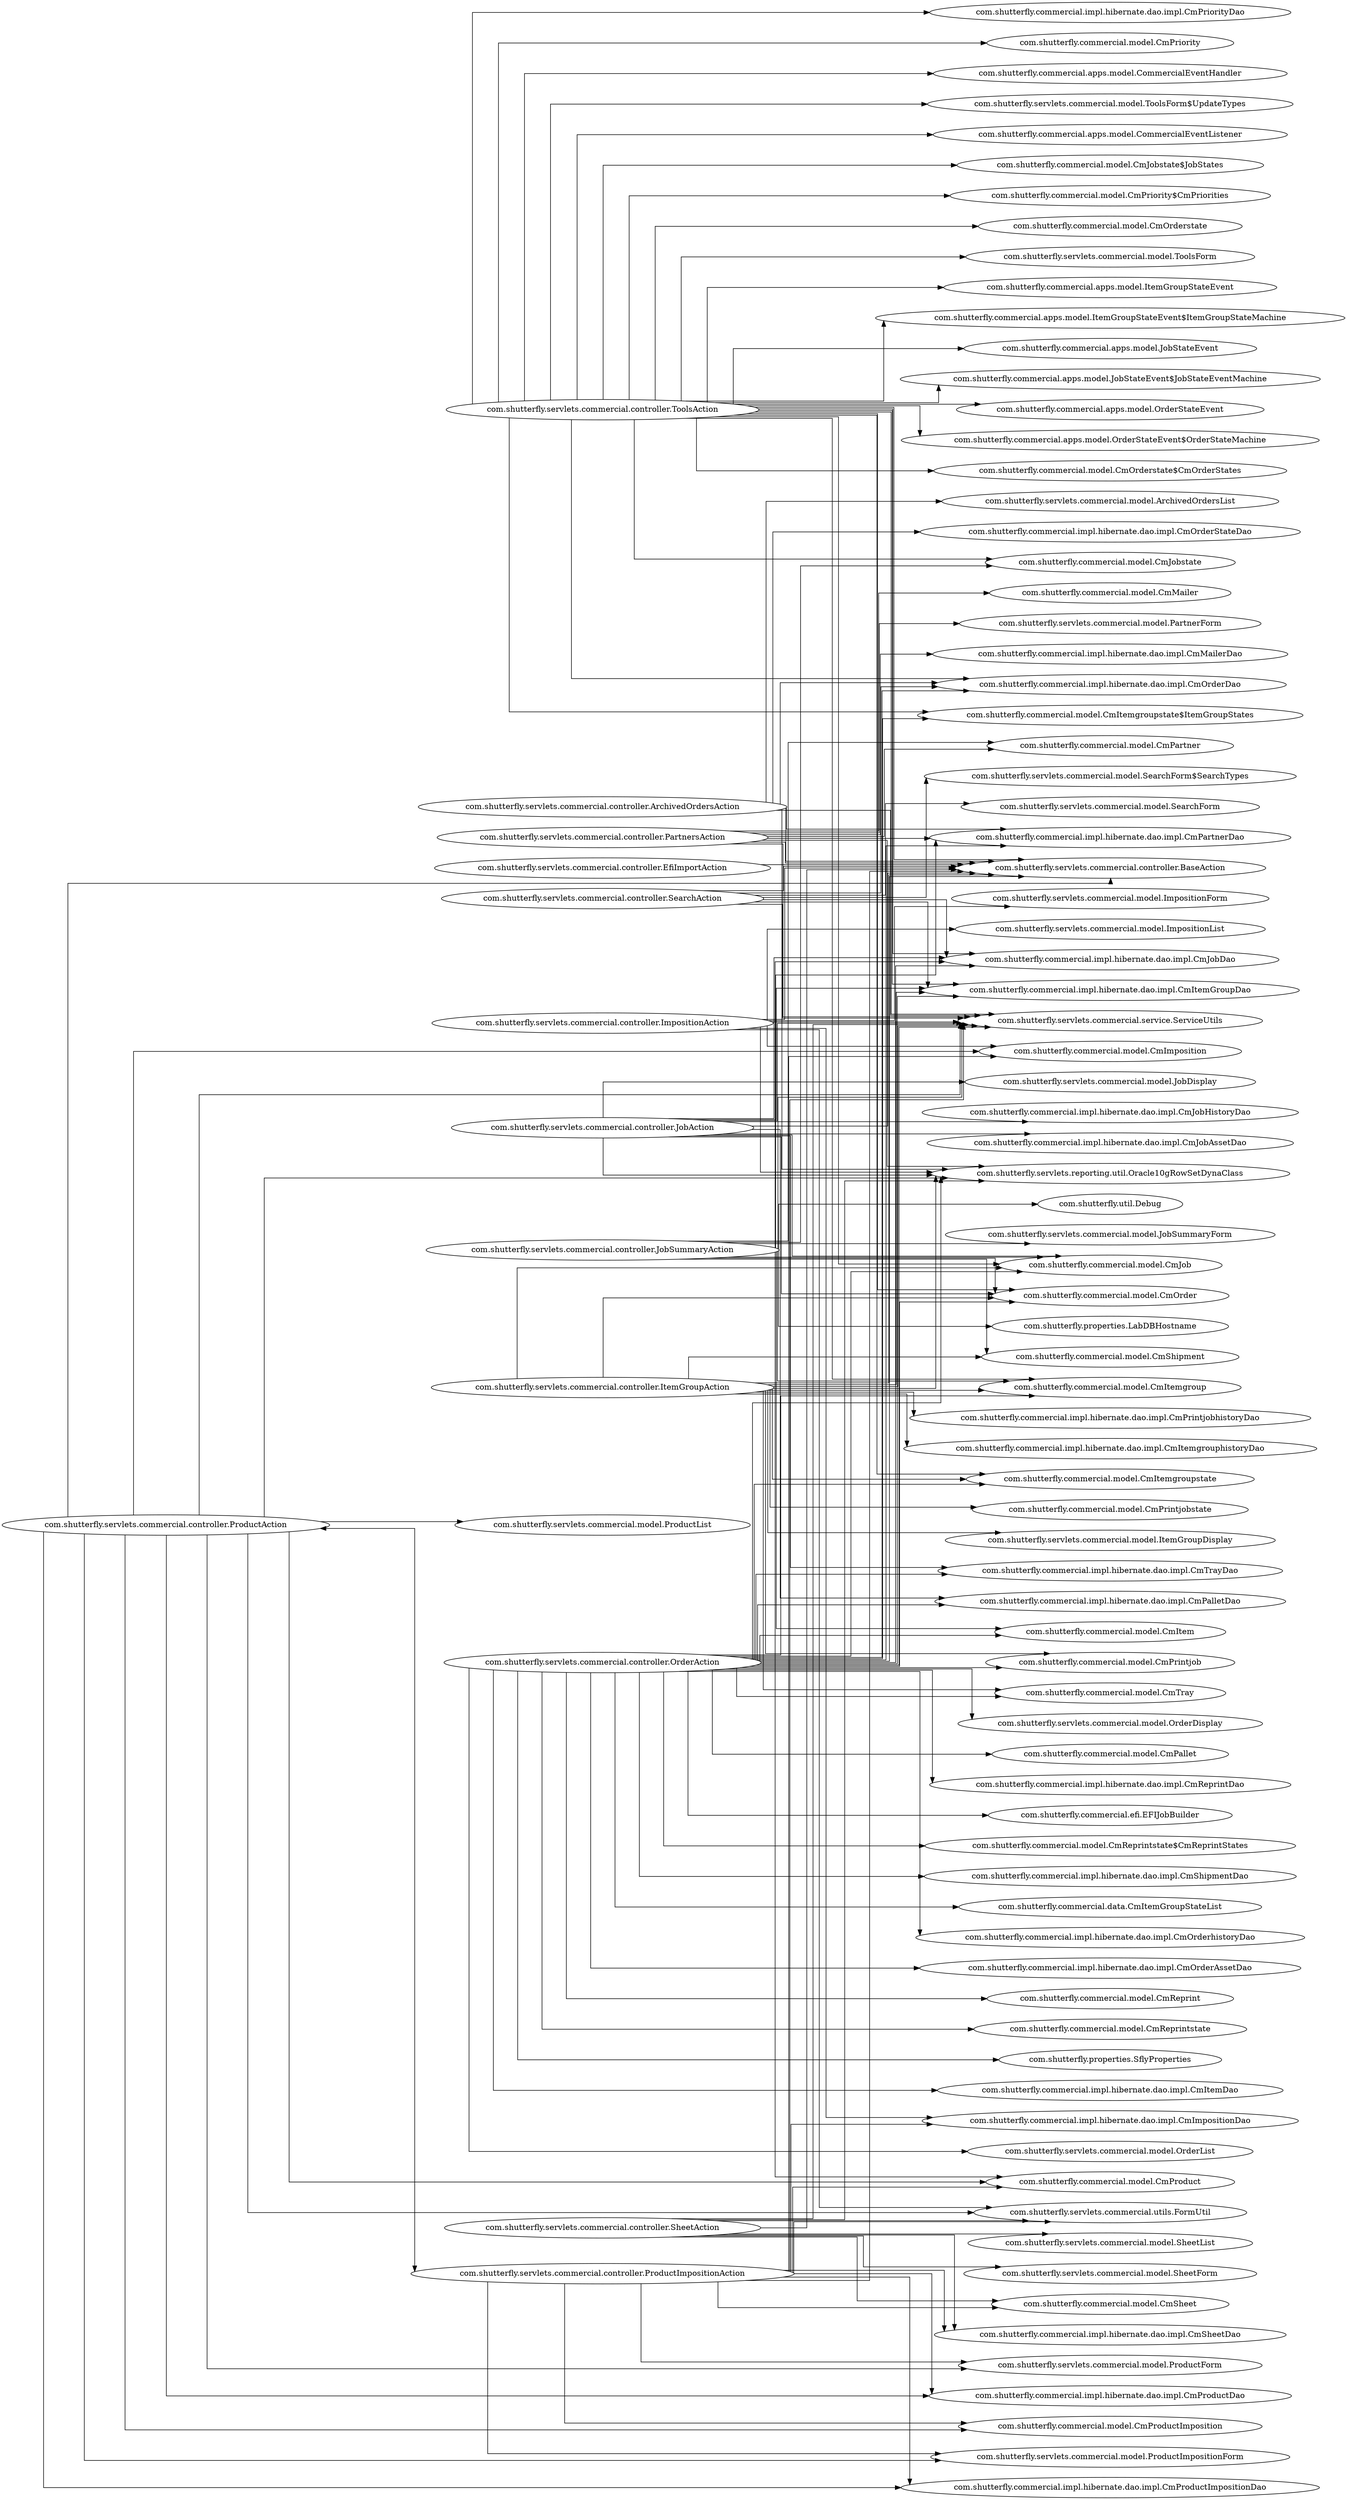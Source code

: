 digraph dependencyGraph {
 concentrate=true;
 rankdir="LR"; 
ranksep="2.0";
"com.shutterfly.servlets.commercial.controller.ArchivedOrdersAction"; 
"com.shutterfly.servlets.commercial.controller.ArchivedOrdersAction"->"com.shutterfly.servlets.commercial.controller.BaseAction";
"com.shutterfly.servlets.commercial.controller.ArchivedOrdersAction"->"com.shutterfly.servlets.commercial.model.ArchivedOrdersList";
"com.shutterfly.servlets.commercial.controller.ArchivedOrdersAction"->"com.shutterfly.commercial.impl.hibernate.dao.impl.CmOrderStateDao";
"com.shutterfly.servlets.commercial.controller.ArchivedOrdersAction"->"com.shutterfly.commercial.impl.hibernate.dao.impl.CmPartnerDao";
"com.shutterfly.servlets.commercial.controller.ArchivedOrdersAction"->"com.shutterfly.commercial.impl.hibernate.dao.impl.CmOrderDao";
"com.shutterfly.servlets.commercial.controller.ArchivedOrdersAction"->"com.shutterfly.servlets.reporting.util.Oracle10gRowSetDynaClass";
"com.shutterfly.servlets.commercial.controller.ArchivedOrdersAction"->"com.shutterfly.servlets.commercial.service.ServiceUtils";
"com.shutterfly.servlets.commercial.controller.BaseAction"; 
"com.shutterfly.servlets.commercial.controller.EfiImportAction"; 
"com.shutterfly.servlets.commercial.controller.EfiImportAction"->"com.shutterfly.servlets.commercial.controller.BaseAction";
"com.shutterfly.servlets.commercial.controller.ImpositionAction"; 
"com.shutterfly.servlets.commercial.controller.ImpositionAction"->"com.shutterfly.servlets.commercial.controller.BaseAction";
"com.shutterfly.servlets.commercial.controller.ImpositionAction"->"com.shutterfly.servlets.commercial.model.ImpositionForm";
"com.shutterfly.servlets.commercial.controller.ImpositionAction"->"com.shutterfly.servlets.commercial.model.ImpositionList";
"com.shutterfly.servlets.commercial.controller.ImpositionAction"->"com.shutterfly.commercial.model.CmImposition";
"com.shutterfly.servlets.commercial.controller.ImpositionAction"->"com.shutterfly.commercial.impl.hibernate.dao.impl.CmImpositionDao";
"com.shutterfly.servlets.commercial.controller.ImpositionAction"->"com.shutterfly.servlets.commercial.utils.FormUtil";
"com.shutterfly.servlets.commercial.controller.ImpositionAction"->"com.shutterfly.servlets.commercial.service.ServiceUtils";
"com.shutterfly.servlets.commercial.controller.ImpositionAction"->"com.shutterfly.servlets.reporting.util.Oracle10gRowSetDynaClass";
"com.shutterfly.servlets.commercial.controller.ItemGroupAction"; 
"com.shutterfly.servlets.commercial.controller.ItemGroupAction"->"com.shutterfly.servlets.commercial.controller.BaseAction";
"com.shutterfly.servlets.commercial.controller.ItemGroupAction"->"com.shutterfly.servlets.commercial.model.ItemGroupDisplay";
"com.shutterfly.servlets.commercial.controller.ItemGroupAction"->"com.shutterfly.commercial.model.CmShipment";
"com.shutterfly.servlets.commercial.controller.ItemGroupAction"->"com.shutterfly.commercial.impl.hibernate.dao.impl.CmPrintjobhistoryDao";
"com.shutterfly.servlets.commercial.controller.ItemGroupAction"->"com.shutterfly.commercial.impl.hibernate.dao.impl.CmItemGroupDao";
"com.shutterfly.servlets.commercial.controller.ItemGroupAction"->"com.shutterfly.commercial.model.CmItemgroup";
"com.shutterfly.servlets.commercial.controller.ItemGroupAction"->"com.shutterfly.commercial.model.CmJob";
"com.shutterfly.servlets.commercial.controller.ItemGroupAction"->"com.shutterfly.commercial.model.CmTray";
"com.shutterfly.servlets.commercial.controller.ItemGroupAction"->"com.shutterfly.commercial.impl.hibernate.dao.impl.CmItemgrouphistoryDao";
"com.shutterfly.servlets.commercial.controller.ItemGroupAction"->"com.shutterfly.commercial.model.CmPrintjob";
"com.shutterfly.servlets.commercial.controller.ItemGroupAction"->"com.shutterfly.servlets.commercial.service.ServiceUtils";
"com.shutterfly.servlets.commercial.controller.ItemGroupAction"->"com.shutterfly.commercial.model.CmOrder";
"com.shutterfly.servlets.commercial.controller.ItemGroupAction"->"com.shutterfly.commercial.model.CmItemgroupstate";
"com.shutterfly.servlets.commercial.controller.ItemGroupAction"->"com.shutterfly.servlets.reporting.util.Oracle10gRowSetDynaClass";
"com.shutterfly.servlets.commercial.controller.ItemGroupAction"->"com.shutterfly.commercial.model.CmPrintjobstate";
"com.shutterfly.servlets.commercial.controller.JobAction"; 
"com.shutterfly.servlets.commercial.controller.JobAction"->"com.shutterfly.servlets.commercial.controller.BaseAction";
"com.shutterfly.servlets.commercial.controller.JobAction"->"com.shutterfly.servlets.commercial.model.JobDisplay";
"com.shutterfly.servlets.commercial.controller.JobAction"->"com.shutterfly.commercial.impl.hibernate.dao.impl.CmPalletDao";
"com.shutterfly.servlets.commercial.controller.JobAction"->"com.shutterfly.commercial.impl.hibernate.dao.impl.CmItemGroupDao";
"com.shutterfly.servlets.commercial.controller.JobAction"->"com.shutterfly.commercial.impl.hibernate.dao.impl.CmJobDao";
"com.shutterfly.servlets.commercial.controller.JobAction"->"com.shutterfly.commercial.model.CmJob";
"com.shutterfly.servlets.commercial.controller.JobAction"->"com.shutterfly.commercial.impl.hibernate.dao.impl.CmTrayDao";
"com.shutterfly.servlets.commercial.controller.JobAction"->"com.shutterfly.commercial.impl.hibernate.dao.impl.CmJobHistoryDao";
"com.shutterfly.servlets.commercial.controller.JobAction"->"com.shutterfly.commercial.impl.hibernate.dao.impl.CmJobAssetDao";
"com.shutterfly.servlets.commercial.controller.JobAction"->"com.shutterfly.servlets.commercial.service.ServiceUtils";
"com.shutterfly.servlets.commercial.controller.JobAction"->"com.shutterfly.commercial.model.CmOrder";
"com.shutterfly.servlets.commercial.controller.JobAction"->"com.shutterfly.servlets.reporting.util.Oracle10gRowSetDynaClass";
"com.shutterfly.servlets.commercial.controller.JobSummaryAction"; 
"com.shutterfly.servlets.commercial.controller.JobSummaryAction"->"com.shutterfly.commercial.model.CmPartner";
"com.shutterfly.servlets.commercial.controller.JobSummaryAction"->"com.shutterfly.servlets.commercial.model.JobSummaryForm";
"com.shutterfly.servlets.commercial.controller.JobSummaryAction"->"com.shutterfly.commercial.impl.hibernate.dao.impl.CmJobDao";
"com.shutterfly.servlets.commercial.controller.JobSummaryAction"->"com.shutterfly.commercial.impl.hibernate.dao.impl.CmPartnerDao";
"com.shutterfly.servlets.commercial.controller.JobSummaryAction"->"com.shutterfly.commercial.model.CmJob";
"com.shutterfly.servlets.commercial.controller.JobSummaryAction"->"com.shutterfly.commercial.model.CmItem";
"com.shutterfly.servlets.commercial.controller.JobSummaryAction"->"com.shutterfly.commercial.model.CmShipment";
"com.shutterfly.servlets.commercial.controller.JobSummaryAction"->"com.shutterfly.commercial.model.CmItemgroup";
"com.shutterfly.servlets.commercial.controller.JobSummaryAction"->"com.shutterfly.commercial.model.CmOrder";
"com.shutterfly.servlets.commercial.controller.JobSummaryAction"->"com.shutterfly.commercial.model.CmProduct";
"com.shutterfly.servlets.commercial.controller.JobSummaryAction"->"com.shutterfly.commercial.model.CmJobstate";
"com.shutterfly.servlets.commercial.controller.JobSummaryAction"->"com.shutterfly.properties.LabDBHostname";
"com.shutterfly.servlets.commercial.controller.JobSummaryAction"->"com.shutterfly.util.Debug";
"com.shutterfly.servlets.commercial.controller.JobSummaryAction"->"com.shutterfly.servlets.commercial.service.ServiceUtils";
"com.shutterfly.servlets.commercial.controller.OrderAction"; 
"com.shutterfly.servlets.commercial.controller.OrderAction"->"com.shutterfly.servlets.commercial.controller.BaseAction";
"com.shutterfly.servlets.commercial.controller.OrderAction"->"com.shutterfly.servlets.commercial.model.OrderList";
"com.shutterfly.servlets.commercial.controller.OrderAction"->"com.shutterfly.servlets.commercial.model.OrderDisplay";
"com.shutterfly.servlets.commercial.controller.OrderAction"->"com.shutterfly.commercial.impl.hibernate.dao.impl.CmPartnerDao";
"com.shutterfly.servlets.commercial.controller.OrderAction"->"com.shutterfly.commercial.impl.hibernate.dao.impl.CmOrderDao";
"com.shutterfly.servlets.commercial.controller.OrderAction"->"com.shutterfly.commercial.impl.hibernate.dao.impl.CmShipmentDao";
"com.shutterfly.servlets.commercial.controller.OrderAction"->"com.shutterfly.commercial.model.CmOrder";
"com.shutterfly.servlets.commercial.controller.OrderAction"->"com.shutterfly.commercial.impl.hibernate.dao.impl.CmJobDao";
"com.shutterfly.servlets.commercial.controller.OrderAction"->"com.shutterfly.commercial.impl.hibernate.dao.impl.CmOrderhistoryDao";
"com.shutterfly.servlets.commercial.controller.OrderAction"->"com.shutterfly.commercial.impl.hibernate.dao.impl.CmOrderAssetDao";
"com.shutterfly.servlets.commercial.controller.OrderAction"->"com.shutterfly.commercial.model.CmItem";
"com.shutterfly.servlets.commercial.controller.OrderAction"->"com.shutterfly.commercial.model.CmReprint";
"com.shutterfly.servlets.commercial.controller.OrderAction"->"com.shutterfly.properties.SflyProperties";
"com.shutterfly.servlets.commercial.controller.OrderAction"->"com.shutterfly.commercial.impl.hibernate.dao.impl.CmPalletDao";
"com.shutterfly.servlets.commercial.controller.OrderAction"->"com.shutterfly.commercial.impl.hibernate.dao.impl.CmItemDao";
"com.shutterfly.servlets.commercial.controller.OrderAction"->"com.shutterfly.commercial.impl.hibernate.dao.impl.CmItemGroupDao";
"com.shutterfly.servlets.commercial.controller.OrderAction"->"com.shutterfly.commercial.impl.hibernate.dao.impl.CmTrayDao";
"com.shutterfly.servlets.commercial.controller.OrderAction"->"com.shutterfly.commercial.model.CmTray";
"com.shutterfly.servlets.commercial.controller.OrderAction"->"com.shutterfly.commercial.model.CmPallet";
"com.shutterfly.servlets.commercial.controller.OrderAction"->"com.shutterfly.commercial.model.CmItemgroup";
"com.shutterfly.servlets.commercial.controller.OrderAction"->"com.shutterfly.commercial.impl.hibernate.dao.impl.CmReprintDao";
"com.shutterfly.servlets.commercial.controller.OrderAction"->"com.shutterfly.commercial.model.CmJob";
"com.shutterfly.servlets.commercial.controller.OrderAction"->"com.shutterfly.servlets.reporting.util.Oracle10gRowSetDynaClass";
"com.shutterfly.servlets.commercial.controller.OrderAction"->"com.shutterfly.servlets.commercial.service.ServiceUtils";
"com.shutterfly.servlets.commercial.controller.OrderAction"->"com.shutterfly.commercial.efi.EFIJobBuilder";
"com.shutterfly.servlets.commercial.controller.OrderAction"->"com.shutterfly.commercial.model.CmReprintstate$CmReprintStates";
"com.shutterfly.servlets.commercial.controller.OrderAction"->"com.shutterfly.commercial.data.CmItemGroupStateList";
"com.shutterfly.servlets.commercial.controller.OrderAction"->"com.shutterfly.commercial.model.CmItemgroupstate$ItemGroupStates";
"com.shutterfly.servlets.commercial.controller.OrderAction"->"com.shutterfly.commercial.model.CmItemgroupstate";
"com.shutterfly.servlets.commercial.controller.OrderAction"->"com.shutterfly.commercial.model.CmPrintjob";
"com.shutterfly.servlets.commercial.controller.OrderAction"->"com.shutterfly.commercial.model.CmReprintstate";
"com.shutterfly.servlets.commercial.controller.PartnersAction"; 
"com.shutterfly.servlets.commercial.controller.PartnersAction"->"com.shutterfly.servlets.commercial.controller.BaseAction";
"com.shutterfly.servlets.commercial.controller.PartnersAction"->"com.shutterfly.servlets.commercial.model.PartnerForm";
"com.shutterfly.servlets.commercial.controller.PartnersAction"->"com.shutterfly.commercial.impl.hibernate.dao.impl.CmPartnerDao";
"com.shutterfly.servlets.commercial.controller.PartnersAction"->"com.shutterfly.commercial.model.CmPartner";
"com.shutterfly.servlets.commercial.controller.PartnersAction"->"com.shutterfly.commercial.impl.hibernate.dao.impl.CmMailerDao";
"com.shutterfly.servlets.commercial.controller.PartnersAction"->"com.shutterfly.commercial.model.CmMailer";
"com.shutterfly.servlets.commercial.controller.PartnersAction"->"com.shutterfly.servlets.commercial.service.ServiceUtils";
"com.shutterfly.servlets.commercial.controller.PartnersAction"->"com.shutterfly.servlets.reporting.util.Oracle10gRowSetDynaClass";
"com.shutterfly.servlets.commercial.controller.ProductAction"; 
"com.shutterfly.servlets.commercial.controller.ProductAction"->"com.shutterfly.servlets.commercial.controller.BaseAction";
"com.shutterfly.servlets.commercial.controller.ProductAction"->"com.shutterfly.servlets.commercial.model.ProductForm";
"com.shutterfly.servlets.commercial.controller.ProductAction"->"com.shutterfly.servlets.commercial.model.ProductList";
"com.shutterfly.servlets.commercial.controller.ProductAction"->"com.shutterfly.commercial.impl.hibernate.dao.impl.CmProductDao";
"com.shutterfly.servlets.commercial.controller.ProductAction"->"com.shutterfly.commercial.model.CmProduct";
"com.shutterfly.servlets.commercial.controller.ProductAction"->"com.shutterfly.commercial.model.CmProductImposition";
"com.shutterfly.servlets.commercial.controller.ProductAction"->"com.shutterfly.servlets.commercial.model.ProductImpositionForm";
"com.shutterfly.servlets.commercial.controller.ProductAction"->"com.shutterfly.commercial.impl.hibernate.dao.impl.CmProductImpositionDao";
"com.shutterfly.servlets.commercial.controller.ProductAction"->"com.shutterfly.servlets.commercial.service.ServiceUtils";
"com.shutterfly.servlets.commercial.controller.ProductAction"->"com.shutterfly.servlets.reporting.util.Oracle10gRowSetDynaClass";
"com.shutterfly.servlets.commercial.controller.ProductAction"->"com.shutterfly.servlets.commercial.utils.FormUtil";
"com.shutterfly.servlets.commercial.controller.ProductAction"->"com.shutterfly.servlets.commercial.controller.ProductImpositionAction";
"com.shutterfly.servlets.commercial.controller.ProductAction"->"com.shutterfly.commercial.model.CmImposition";
"com.shutterfly.servlets.commercial.controller.ProductImpositionAction"; 
"com.shutterfly.servlets.commercial.controller.ProductImpositionAction"->"com.shutterfly.servlets.commercial.controller.BaseAction";
"com.shutterfly.servlets.commercial.controller.ProductImpositionAction"->"com.shutterfly.servlets.commercial.model.ProductImpositionForm";
"com.shutterfly.servlets.commercial.controller.ProductImpositionAction"->"com.shutterfly.commercial.model.CmProductImposition";
"com.shutterfly.servlets.commercial.controller.ProductImpositionAction"->"com.shutterfly.commercial.model.CmImposition";
"com.shutterfly.servlets.commercial.controller.ProductImpositionAction"->"com.shutterfly.commercial.model.CmSheet";
"com.shutterfly.servlets.commercial.controller.ProductImpositionAction"->"com.shutterfly.commercial.impl.hibernate.dao.impl.CmImpositionDao";
"com.shutterfly.servlets.commercial.controller.ProductImpositionAction"->"com.shutterfly.commercial.impl.hibernate.dao.impl.CmSheetDao";
"com.shutterfly.servlets.commercial.controller.ProductImpositionAction"->"com.shutterfly.commercial.impl.hibernate.dao.impl.CmProductImpositionDao";
"com.shutterfly.servlets.commercial.controller.ProductImpositionAction"->"com.shutterfly.commercial.impl.hibernate.dao.impl.CmProductDao";
"com.shutterfly.servlets.commercial.controller.ProductImpositionAction"->"com.shutterfly.commercial.model.CmProduct";
"com.shutterfly.servlets.commercial.controller.ProductImpositionAction"->"com.shutterfly.servlets.commercial.model.ProductForm";
"com.shutterfly.servlets.commercial.controller.ProductImpositionAction"->"com.shutterfly.servlets.commercial.utils.FormUtil";
"com.shutterfly.servlets.commercial.controller.ProductImpositionAction"->"com.shutterfly.servlets.commercial.service.ServiceUtils";
"com.shutterfly.servlets.commercial.controller.ProductImpositionAction"->"com.shutterfly.servlets.commercial.controller.ProductAction";
"com.shutterfly.servlets.commercial.controller.SearchAction"; 
"com.shutterfly.servlets.commercial.controller.SearchAction"->"com.shutterfly.servlets.commercial.controller.BaseAction";
"com.shutterfly.servlets.commercial.controller.SearchAction"->"com.shutterfly.commercial.impl.hibernate.dao.impl.CmOrderDao";
"com.shutterfly.servlets.commercial.controller.SearchAction"->"com.shutterfly.commercial.impl.hibernate.dao.impl.CmJobDao";
"com.shutterfly.servlets.commercial.controller.SearchAction"->"com.shutterfly.commercial.impl.hibernate.dao.impl.CmItemGroupDao";
"com.shutterfly.servlets.commercial.controller.SearchAction"->"com.shutterfly.servlets.commercial.model.SearchForm";
"com.shutterfly.servlets.commercial.controller.SearchAction"->"com.shutterfly.servlets.commercial.model.SearchForm$SearchTypes";
"com.shutterfly.servlets.commercial.controller.SearchAction"->"com.shutterfly.servlets.commercial.service.ServiceUtils";
"com.shutterfly.servlets.commercial.controller.SheetAction"; 
"com.shutterfly.servlets.commercial.controller.SheetAction"->"com.shutterfly.servlets.commercial.controller.BaseAction";
"com.shutterfly.servlets.commercial.controller.SheetAction"->"com.shutterfly.servlets.commercial.model.SheetForm";
"com.shutterfly.servlets.commercial.controller.SheetAction"->"com.shutterfly.servlets.commercial.model.SheetList";
"com.shutterfly.servlets.commercial.controller.SheetAction"->"com.shutterfly.commercial.model.CmSheet";
"com.shutterfly.servlets.commercial.controller.SheetAction"->"com.shutterfly.commercial.impl.hibernate.dao.impl.CmSheetDao";
"com.shutterfly.servlets.commercial.controller.SheetAction"->"com.shutterfly.servlets.commercial.utils.FormUtil";
"com.shutterfly.servlets.commercial.controller.SheetAction"->"com.shutterfly.servlets.commercial.service.ServiceUtils";
"com.shutterfly.servlets.commercial.controller.SheetAction"->"com.shutterfly.servlets.reporting.util.Oracle10gRowSetDynaClass";
"com.shutterfly.servlets.commercial.controller.ToolsAction"; 
"com.shutterfly.servlets.commercial.controller.ToolsAction"->"com.shutterfly.servlets.commercial.controller.BaseAction";
"com.shutterfly.servlets.commercial.controller.ToolsAction"->"com.shutterfly.servlets.commercial.model.ToolsForm";
"com.shutterfly.servlets.commercial.controller.ToolsAction"->"com.shutterfly.commercial.impl.hibernate.dao.impl.CmItemGroupDao";
"com.shutterfly.servlets.commercial.controller.ToolsAction"->"com.shutterfly.commercial.model.CmItemgroup";
"com.shutterfly.servlets.commercial.controller.ToolsAction"->"com.shutterfly.commercial.apps.model.ItemGroupStateEvent";
"com.shutterfly.servlets.commercial.controller.ToolsAction"->"com.shutterfly.commercial.apps.model.ItemGroupStateEvent$ItemGroupStateMachine";
"com.shutterfly.servlets.commercial.controller.ToolsAction"->"com.shutterfly.commercial.impl.hibernate.dao.impl.CmJobDao";
"com.shutterfly.servlets.commercial.controller.ToolsAction"->"com.shutterfly.commercial.model.CmJob";
"com.shutterfly.servlets.commercial.controller.ToolsAction"->"com.shutterfly.commercial.apps.model.JobStateEvent";
"com.shutterfly.servlets.commercial.controller.ToolsAction"->"com.shutterfly.commercial.apps.model.JobStateEvent$JobStateEventMachine";
"com.shutterfly.servlets.commercial.controller.ToolsAction"->"com.shutterfly.commercial.impl.hibernate.dao.impl.CmOrderDao";
"com.shutterfly.servlets.commercial.controller.ToolsAction"->"com.shutterfly.commercial.model.CmOrder";
"com.shutterfly.servlets.commercial.controller.ToolsAction"->"com.shutterfly.commercial.apps.model.OrderStateEvent";
"com.shutterfly.servlets.commercial.controller.ToolsAction"->"com.shutterfly.commercial.apps.model.OrderStateEvent$OrderStateMachine";
"com.shutterfly.servlets.commercial.controller.ToolsAction"->"com.shutterfly.commercial.model.CmOrderstate$CmOrderStates";
"com.shutterfly.servlets.commercial.controller.ToolsAction"->"com.shutterfly.commercial.impl.hibernate.dao.impl.CmPriorityDao";
"com.shutterfly.servlets.commercial.controller.ToolsAction"->"com.shutterfly.commercial.model.CmPriority";
"com.shutterfly.servlets.commercial.controller.ToolsAction"->"com.shutterfly.commercial.apps.model.CommercialEventHandler";
"com.shutterfly.servlets.commercial.controller.ToolsAction"->"com.shutterfly.servlets.commercial.model.ToolsForm$UpdateTypes";
"com.shutterfly.servlets.commercial.controller.ToolsAction"->"com.shutterfly.servlets.commercial.service.ServiceUtils";
"com.shutterfly.servlets.commercial.controller.ToolsAction"->"com.shutterfly.commercial.apps.model.CommercialEventListener";
"com.shutterfly.servlets.commercial.controller.ToolsAction"->"com.shutterfly.commercial.model.CmItemgroupstate$ItemGroupStates";
"com.shutterfly.servlets.commercial.controller.ToolsAction"->"com.shutterfly.commercial.model.CmJobstate$JobStates";
"com.shutterfly.servlets.commercial.controller.ToolsAction"->"com.shutterfly.commercial.model.CmPriority$CmPriorities";
"com.shutterfly.servlets.commercial.controller.ToolsAction"->"com.shutterfly.commercial.model.CmOrderstate";
"com.shutterfly.servlets.commercial.controller.ToolsAction"->"com.shutterfly.commercial.model.CmItemgroupstate";
"com.shutterfly.servlets.commercial.controller.ToolsAction"->"com.shutterfly.commercial.model.CmJobstate";
splines="ortho";
}